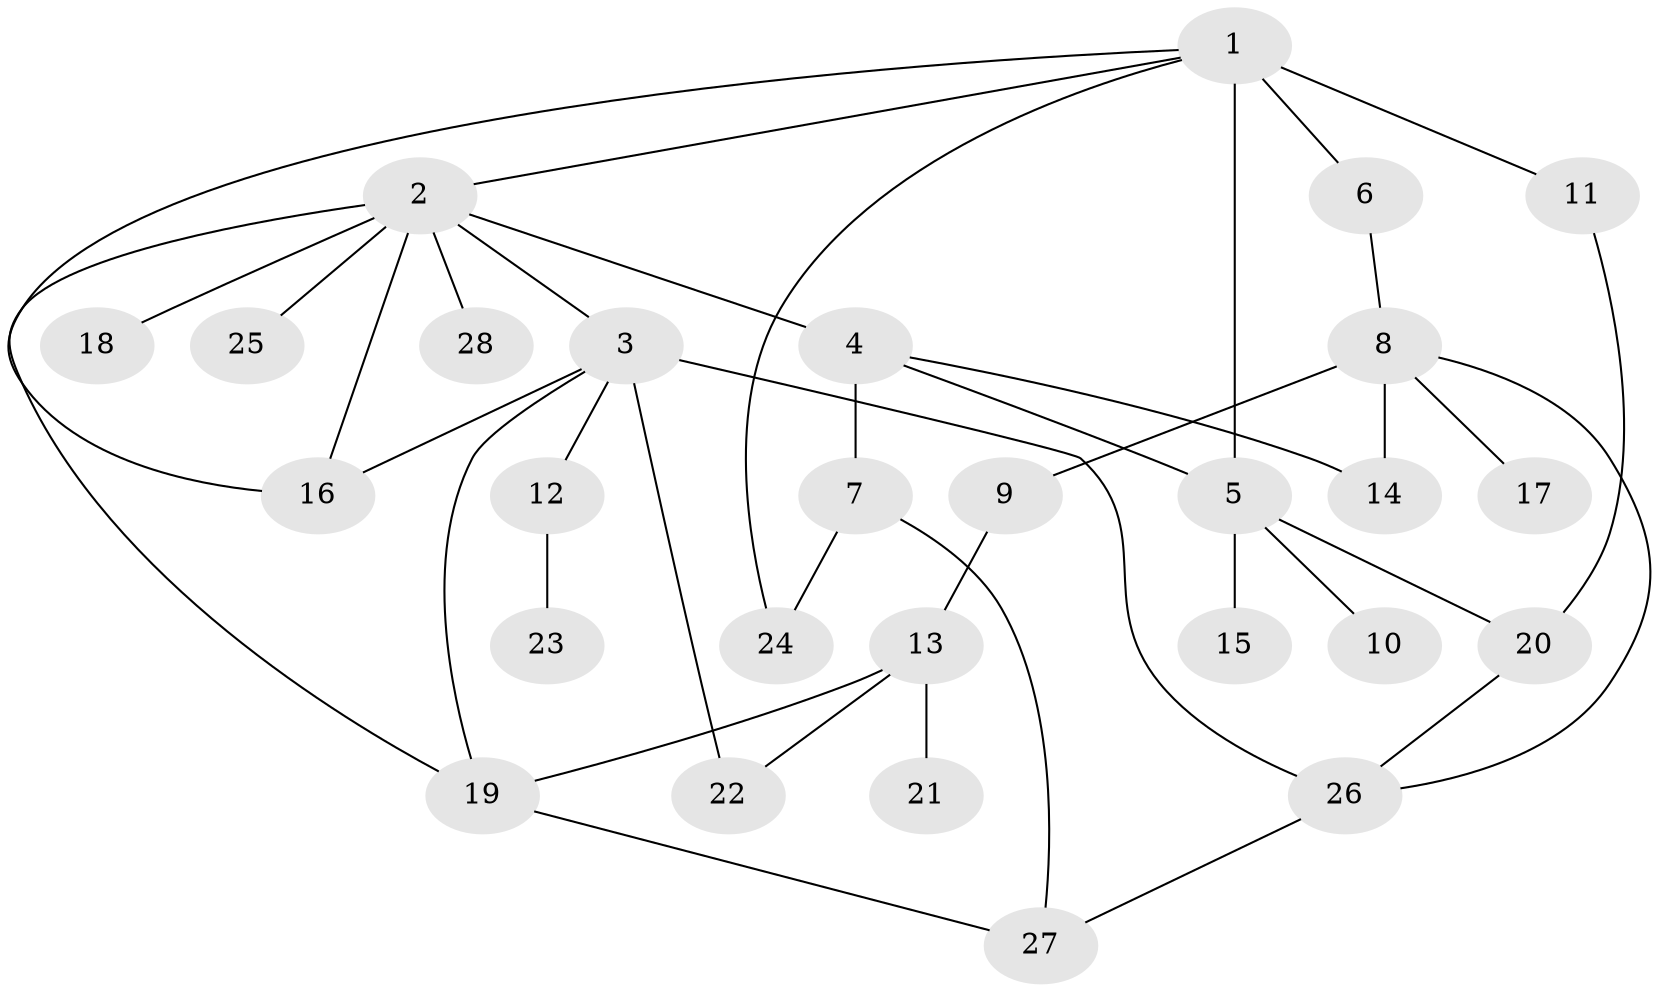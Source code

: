 // original degree distribution, {5: 0.06666666666666667, 3: 0.18888888888888888, 1: 0.35555555555555557, 6: 0.011111111111111112, 4: 0.08888888888888889, 9: 0.011111111111111112, 2: 0.2777777777777778}
// Generated by graph-tools (version 1.1) at 2025/49/03/04/25 22:49:05]
// undirected, 28 vertices, 40 edges
graph export_dot {
  node [color=gray90,style=filled];
  1;
  2;
  3;
  4;
  5;
  6;
  7;
  8;
  9;
  10;
  11;
  12;
  13;
  14;
  15;
  16;
  17;
  18;
  19;
  20;
  21;
  22;
  23;
  24;
  25;
  26;
  27;
  28;
  1 -- 2 [weight=1.0];
  1 -- 5 [weight=2.0];
  1 -- 6 [weight=1.0];
  1 -- 11 [weight=1.0];
  1 -- 16 [weight=1.0];
  1 -- 24 [weight=1.0];
  2 -- 3 [weight=1.0];
  2 -- 4 [weight=1.0];
  2 -- 16 [weight=1.0];
  2 -- 18 [weight=1.0];
  2 -- 19 [weight=1.0];
  2 -- 25 [weight=1.0];
  2 -- 28 [weight=1.0];
  3 -- 12 [weight=1.0];
  3 -- 16 [weight=1.0];
  3 -- 19 [weight=1.0];
  3 -- 22 [weight=1.0];
  3 -- 26 [weight=1.0];
  4 -- 5 [weight=1.0];
  4 -- 7 [weight=2.0];
  4 -- 14 [weight=1.0];
  5 -- 10 [weight=1.0];
  5 -- 15 [weight=1.0];
  5 -- 20 [weight=1.0];
  6 -- 8 [weight=1.0];
  7 -- 24 [weight=1.0];
  7 -- 27 [weight=1.0];
  8 -- 9 [weight=1.0];
  8 -- 14 [weight=3.0];
  8 -- 17 [weight=1.0];
  8 -- 26 [weight=1.0];
  9 -- 13 [weight=1.0];
  11 -- 20 [weight=1.0];
  12 -- 23 [weight=1.0];
  13 -- 19 [weight=1.0];
  13 -- 21 [weight=1.0];
  13 -- 22 [weight=1.0];
  19 -- 27 [weight=1.0];
  20 -- 26 [weight=1.0];
  26 -- 27 [weight=1.0];
}
